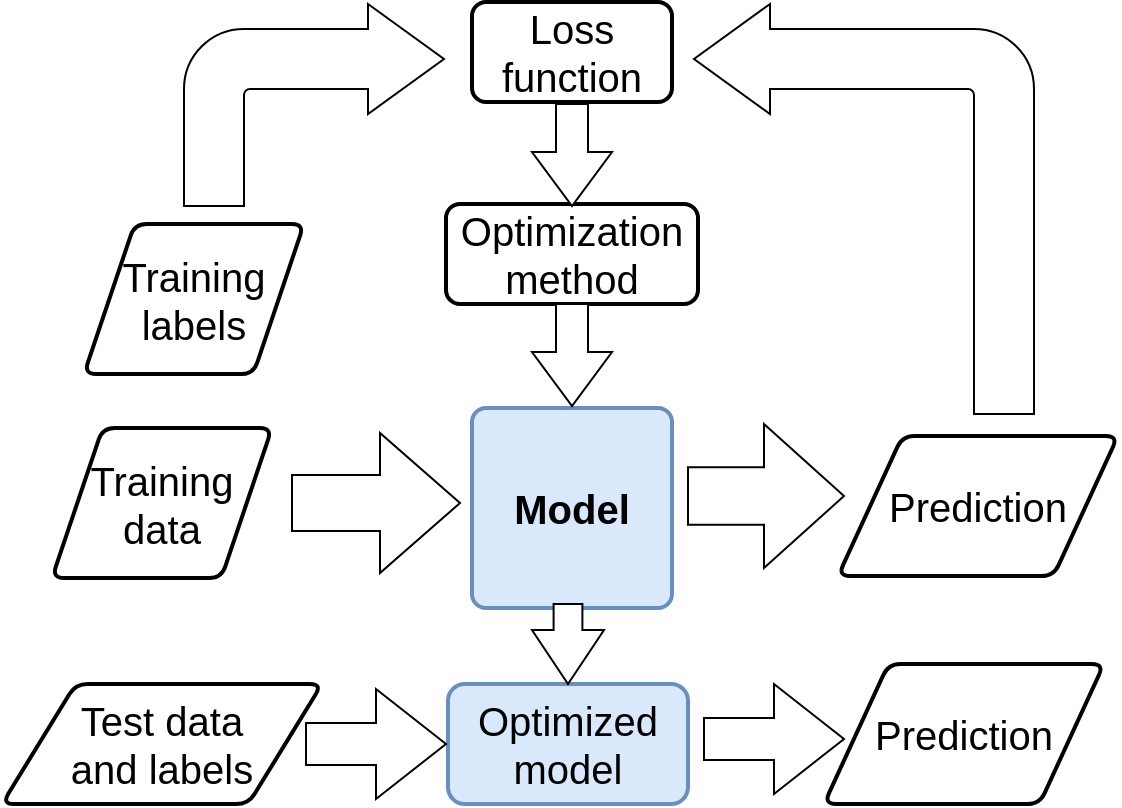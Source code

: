 <mxfile version="20.5.3" type="github">
  <diagram id="tUtnEJGrudBuOTn9ZmEZ" name="Página-1">
    <mxGraphModel dx="868" dy="482" grid="1" gridSize="10" guides="1" tooltips="1" connect="1" arrows="1" fold="1" page="1" pageScale="1" pageWidth="827" pageHeight="1169" math="0" shadow="0">
      <root>
        <mxCell id="0" />
        <mxCell id="1" parent="0" />
        <mxCell id="mS-E4WLF95TZ4vqTJO7K-1" value="&lt;font style=&quot;font-size: 20px;&quot;&gt;&lt;b style=&quot;&quot;&gt;Model&lt;/b&gt;&lt;/font&gt;" style="rounded=1;whiteSpace=wrap;html=1;absoluteArcSize=1;arcSize=14;strokeWidth=2;fillColor=#dae8fc;strokeColor=#6c8ebf;" vertex="1" parent="1">
          <mxGeometry x="364" y="212" width="100" height="100" as="geometry" />
        </mxCell>
        <mxCell id="mS-E4WLF95TZ4vqTJO7K-4" value="Training data" style="shape=parallelogram;html=1;strokeWidth=2;perimeter=parallelogramPerimeter;whiteSpace=wrap;rounded=1;arcSize=12;size=0.23;fontSize=20;fontColor=#000000;" vertex="1" parent="1">
          <mxGeometry x="154" y="222" width="110" height="75" as="geometry" />
        </mxCell>
        <mxCell id="mS-E4WLF95TZ4vqTJO7K-6" value="Prediction" style="shape=parallelogram;html=1;strokeWidth=2;perimeter=parallelogramPerimeter;whiteSpace=wrap;rounded=1;arcSize=12;size=0.23;fontSize=20;fontColor=#000000;" vertex="1" parent="1">
          <mxGeometry x="547" y="226" width="140" height="70" as="geometry" />
        </mxCell>
        <mxCell id="mS-E4WLF95TZ4vqTJO7K-7" value="Loss function" style="rounded=1;whiteSpace=wrap;html=1;absoluteArcSize=1;arcSize=14;strokeWidth=2;fontSize=20;fontColor=#000000;" vertex="1" parent="1">
          <mxGeometry x="364" y="9" width="100" height="50" as="geometry" />
        </mxCell>
        <mxCell id="mS-E4WLF95TZ4vqTJO7K-8" value="Optimization method" style="rounded=1;whiteSpace=wrap;html=1;absoluteArcSize=1;arcSize=14;strokeWidth=2;fontSize=20;fontColor=#000000;" vertex="1" parent="1">
          <mxGeometry x="351" y="110" width="126" height="50" as="geometry" />
        </mxCell>
        <mxCell id="mS-E4WLF95TZ4vqTJO7K-12" value="" style="html=1;shadow=0;dashed=0;align=center;verticalAlign=middle;shape=mxgraph.arrows2.arrow;dy=0.6;dx=27;direction=south;notch=0;fontSize=20;fontColor=#000000;" vertex="1" parent="1">
          <mxGeometry x="394" y="160" width="40" height="51" as="geometry" />
        </mxCell>
        <mxCell id="mS-E4WLF95TZ4vqTJO7K-19" value="" style="html=1;shadow=0;dashed=0;align=center;verticalAlign=middle;shape=mxgraph.arrows2.arrow;dy=0.6;dx=27;direction=south;notch=0;fontSize=20;fontColor=#000000;" vertex="1" parent="1">
          <mxGeometry x="394" y="60" width="40" height="51" as="geometry" />
        </mxCell>
        <mxCell id="mS-E4WLF95TZ4vqTJO7K-14" value="" style="html=1;shadow=0;dashed=0;align=center;verticalAlign=middle;shape=mxgraph.arrows2.bendArrow;dy=15;dx=38;notch=0;arrowHead=55;rounded=1;fontSize=20;fontColor=#000000;rotation=90;direction=south;dropTarget=0;snapToPoint=0;portConstraint=none;flipH=1;" vertex="1" parent="1">
          <mxGeometry x="457.5" y="27.5" width="205" height="170" as="geometry" />
        </mxCell>
        <mxCell id="mS-E4WLF95TZ4vqTJO7K-21" value="Training labels" style="shape=parallelogram;html=1;strokeWidth=2;perimeter=parallelogramPerimeter;whiteSpace=wrap;rounded=1;arcSize=12;size=0.23;fontSize=20;fontColor=#000000;" vertex="1" parent="1">
          <mxGeometry x="170" y="120" width="110" height="75" as="geometry" />
        </mxCell>
        <mxCell id="mS-E4WLF95TZ4vqTJO7K-22" value="" style="html=1;shadow=0;dashed=0;align=center;verticalAlign=middle;shape=mxgraph.arrows2.bendArrow;dy=15;dx=38;notch=0;arrowHead=55;rounded=1;fontSize=20;fontColor=#000000;" vertex="1" parent="1">
          <mxGeometry x="220" y="10" width="130" height="101" as="geometry" />
        </mxCell>
        <mxCell id="mS-E4WLF95TZ4vqTJO7K-23" value="Test data &lt;br&gt;and labels" style="shape=parallelogram;html=1;strokeWidth=2;perimeter=parallelogramPerimeter;whiteSpace=wrap;rounded=1;arcSize=12;size=0.23;fontSize=20;fontColor=#000000;" vertex="1" parent="1">
          <mxGeometry x="129" y="350" width="160" height="60" as="geometry" />
        </mxCell>
        <mxCell id="mS-E4WLF95TZ4vqTJO7K-24" value="&lt;span style=&quot;font-size: 20px;&quot;&gt;Optimized model&lt;/span&gt;" style="whiteSpace=wrap;html=1;fillColor=#dae8fc;strokeColor=#6c8ebf;rounded=1;arcSize=14;strokeWidth=2;" vertex="1" parent="1">
          <mxGeometry x="352" y="350" width="120" height="60" as="geometry" />
        </mxCell>
        <mxCell id="mS-E4WLF95TZ4vqTJO7K-26" value="" style="html=1;shadow=0;dashed=0;align=center;verticalAlign=middle;shape=mxgraph.arrows2.arrow;dy=0.6;dx=27;direction=south;notch=0;fontSize=20;fontColor=#000000;" vertex="1" parent="1">
          <mxGeometry x="394" y="310" width="36" height="40" as="geometry" />
        </mxCell>
        <mxCell id="mS-E4WLF95TZ4vqTJO7K-28" value="" style="html=1;shadow=0;dashed=0;align=center;verticalAlign=middle;shape=mxgraph.arrows2.arrow;dy=0.62;dx=35;notch=0;fontSize=20;fontColor=#000000;" vertex="1" parent="1">
          <mxGeometry x="281" y="352.5" width="70" height="55" as="geometry" />
        </mxCell>
        <mxCell id="mS-E4WLF95TZ4vqTJO7K-29" value="" style="html=1;shadow=0;dashed=0;align=center;verticalAlign=middle;shape=mxgraph.arrows2.arrow;dy=0.62;dx=35;notch=0;fontSize=20;fontColor=#000000;" vertex="1" parent="1">
          <mxGeometry x="480" y="350" width="70" height="55" as="geometry" />
        </mxCell>
        <mxCell id="mS-E4WLF95TZ4vqTJO7K-30" value="Prediction" style="shape=parallelogram;html=1;strokeWidth=2;perimeter=parallelogramPerimeter;whiteSpace=wrap;rounded=1;arcSize=12;size=0.23;fontSize=20;fontColor=#000000;" vertex="1" parent="1">
          <mxGeometry x="540" y="340" width="140" height="70" as="geometry" />
        </mxCell>
        <mxCell id="mS-E4WLF95TZ4vqTJO7K-31" value="" style="html=1;shadow=0;dashed=0;align=center;verticalAlign=middle;shape=mxgraph.arrows2.arrow;dy=0.6;dx=40;notch=0;fontSize=20;fontColor=#000000;" vertex="1" parent="1">
          <mxGeometry x="274" y="224.5" width="84" height="70" as="geometry" />
        </mxCell>
        <mxCell id="mS-E4WLF95TZ4vqTJO7K-32" value="" style="html=1;shadow=0;dashed=0;align=center;verticalAlign=middle;shape=mxgraph.arrows2.arrow;dy=0.6;dx=40;notch=0;fontSize=20;fontColor=#000000;" vertex="1" parent="1">
          <mxGeometry x="472" y="220" width="78" height="72" as="geometry" />
        </mxCell>
      </root>
    </mxGraphModel>
  </diagram>
</mxfile>

